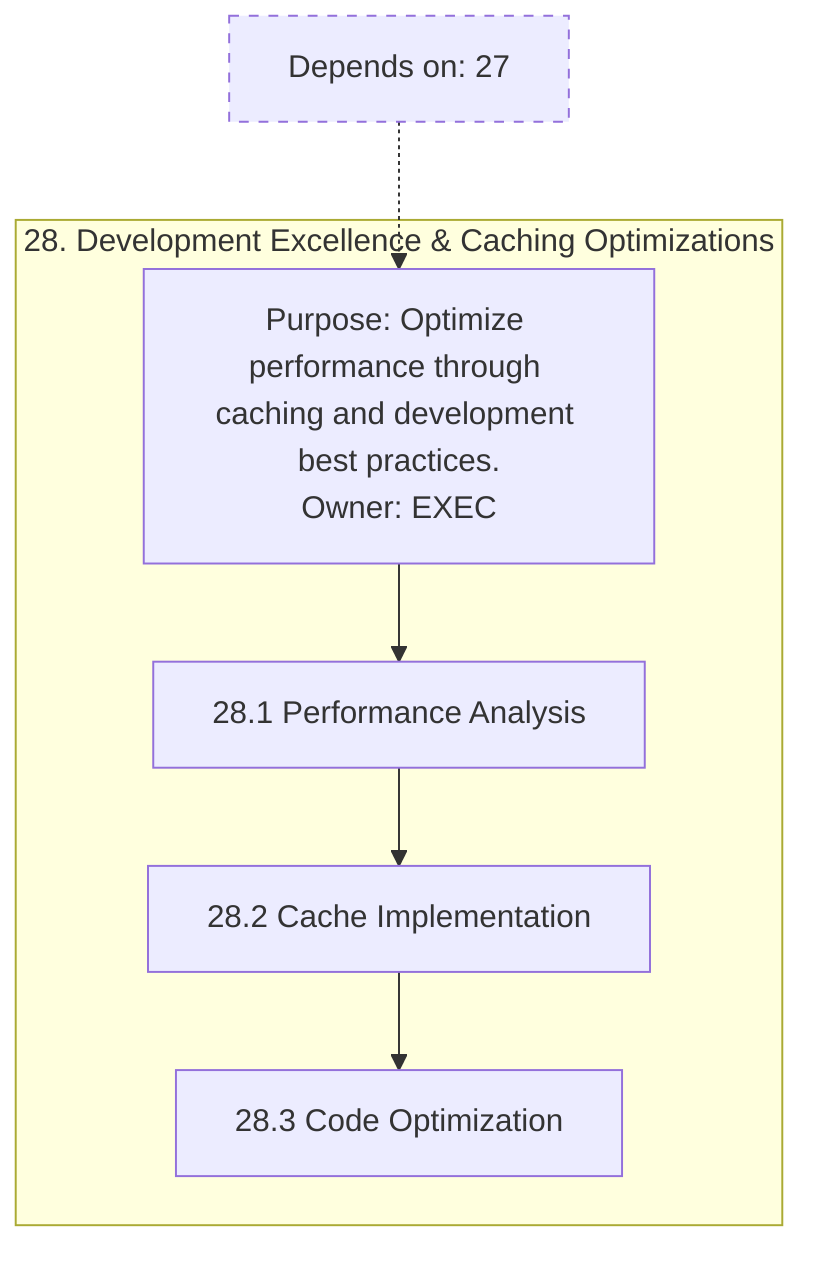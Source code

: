 flowchart TB
%% Stage 28 Detail
subgraph S28["28. Development Excellence & Caching Optimizations"]
  S28_root["Purpose: Optimize performance through caching and development best practices.
Owner: EXEC"]
  S28_A["28.1 Performance Analysis"]
  S28_B["28.2 Cache Implementation"]
  S28_C["28.3 Code Optimization"]
  S28_root --> S28_A --> S28_B --> S28_C
end
classDef dep stroke-dasharray: 5 5;
D28["Depends on: 27"]:::dep -.-> S28_root
